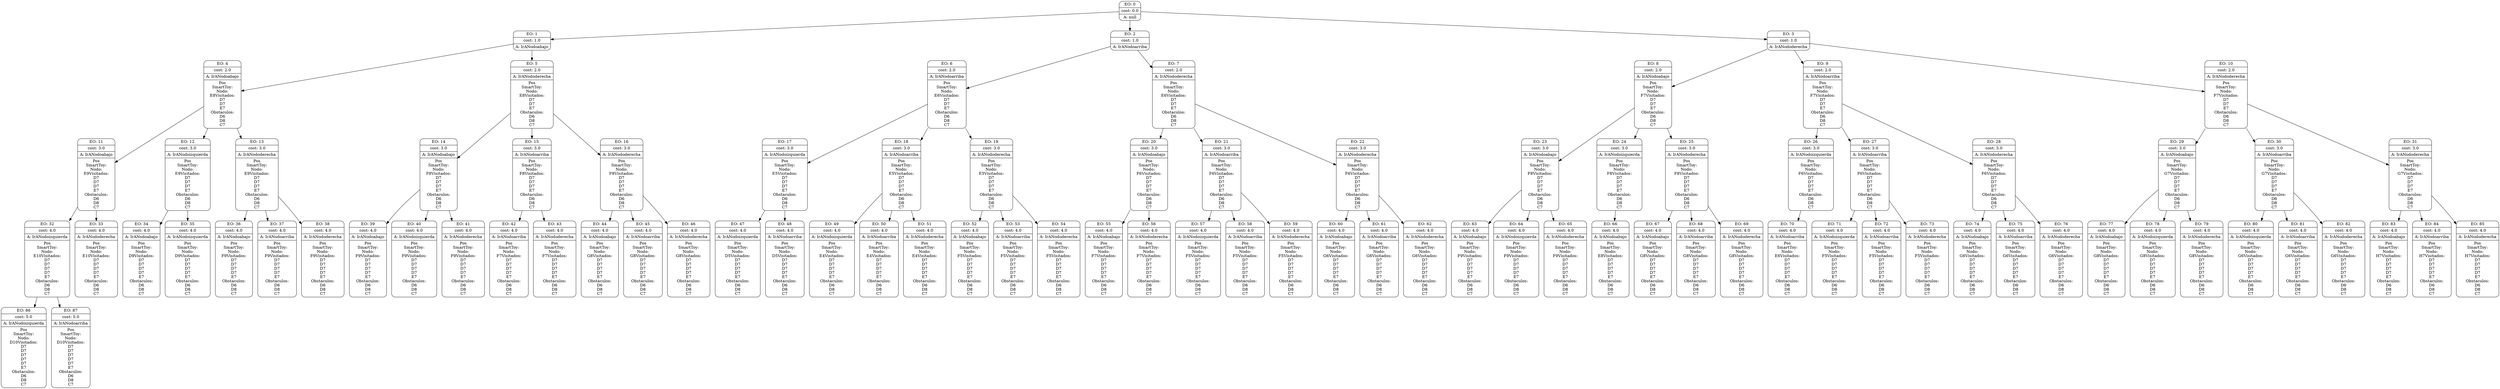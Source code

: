digraph g {
node [shape = Mrecord];
nodo0[label="{EO: 0|cost: 0.0|A: null}"]
nodo1[label="{EO: 1|cost: 1.0|A: IrANodoabajo
}"]
nodo4[label="{EO: 4|cost: 2.0|A: IrANodoabajo
|
Pos\nSmartToy:\nNodo:\nE8

Visitados:\n
D7\nD7\nE7\n
Obstaculos:\n
D6\nD8\nC7\n

}"]
nodo11[label="{EO: 11|cost: 3.0|A: IrANodoabajo
|
Pos\nSmartToy:\nNodo:\nE9

Visitados:\n
D7\nD7\nD7\nE7\n
Obstaculos:\n
D6\nD8\nC7\n

}"]
nodo32[label="{EO: 32|cost: 4.0|A: IrANodoizquierda
|
Pos\nSmartToy:\nNodo:\nE10

Visitados:\n
D7\nD7\nD7\nD7\nE7\n
Obstaculos:\n
D6\nD8\nC7\n

}"]
nodo86[label="{EO: 86|cost: 5.0|A: IrANodoizquierda
|
Pos\nSmartToy:\nNodo:\nD10

Visitados:\n
D7\nD7\nD7\nD7\nD7\nE7\n
Obstaculos:\n
D6\nD8\nC7\n

}"]

nodo32 -> nodo86;
nodo87[label="{EO: 87|cost: 5.0|A: IrANodoarriba
|
Pos\nSmartToy:\nNodo:\nD10

Visitados:\n
D7\nD7\nD7\nD7\nD7\nE7\n
Obstaculos:\n
D6\nD8\nC7\n

}"]

nodo32 -> nodo87;

nodo11 -> nodo32;
nodo33[label="{EO: 33|cost: 4.0|A: IrANododerecha
|
Pos\nSmartToy:\nNodo:\nE10

Visitados:\n
D7\nD7\nD7\nD7\nE7\n
Obstaculos:\n
D6\nD8\nC7\n

}"]

nodo11 -> nodo33;

nodo4 -> nodo11;
nodo12[label="{EO: 12|cost: 3.0|A: IrANodoizquierda
|
Pos\nSmartToy:\nNodo:\nE9

Visitados:\n
D7\nD7\nD7\nE7\n
Obstaculos:\n
D6\nD8\nC7\n

}"]
nodo34[label="{EO: 34|cost: 4.0|A: IrANodoabajo
|
Pos\nSmartToy:\nNodo:\nD9

Visitados:\n
D7\nD7\nD7\nD7\nE7\n
Obstaculos:\n
D6\nD8\nC7\n

}"]

nodo12 -> nodo34;
nodo35[label="{EO: 35|cost: 4.0|A: IrANodoizquierda
|
Pos\nSmartToy:\nNodo:\nD9

Visitados:\n
D7\nD7\nD7\nD7\nE7\n
Obstaculos:\n
D6\nD8\nC7\n

}"]

nodo12 -> nodo35;

nodo4 -> nodo12;
nodo13[label="{EO: 13|cost: 3.0|A: IrANododerecha
|
Pos\nSmartToy:\nNodo:\nE9

Visitados:\n
D7\nD7\nD7\nE7\n
Obstaculos:\n
D6\nD8\nC7\n

}"]
nodo36[label="{EO: 36|cost: 4.0|A: IrANodoabajo
|
Pos\nSmartToy:\nNodo:\nF9

Visitados:\n
D7\nD7\nD7\nD7\nE7\n
Obstaculos:\n
D6\nD8\nC7\n

}"]

nodo13 -> nodo36;
nodo37[label="{EO: 37|cost: 4.0|A: IrANodoarriba
|
Pos\nSmartToy:\nNodo:\nF9

Visitados:\n
D7\nD7\nD7\nD7\nE7\n
Obstaculos:\n
D6\nD8\nC7\n

}"]

nodo13 -> nodo37;
nodo38[label="{EO: 38|cost: 4.0|A: IrANododerecha
|
Pos\nSmartToy:\nNodo:\nF9

Visitados:\n
D7\nD7\nD7\nD7\nE7\n
Obstaculos:\n
D6\nD8\nC7\n

}"]

nodo13 -> nodo38;

nodo4 -> nodo13;

nodo1 -> nodo4;
nodo5[label="{EO: 5|cost: 2.0|A: IrANododerecha
|
Pos\nSmartToy:\nNodo:\nE8

Visitados:\n
D7\nD7\nE7\n
Obstaculos:\n
D6\nD8\nC7\n

}"]
nodo14[label="{EO: 14|cost: 3.0|A: IrANodoabajo
|
Pos\nSmartToy:\nNodo:\nF8

Visitados:\n
D7\nD7\nD7\nE7\n
Obstaculos:\n
D6\nD8\nC7\n

}"]
nodo39[label="{EO: 39|cost: 4.0|A: IrANodoabajo
|
Pos\nSmartToy:\nNodo:\nF9

Visitados:\n
D7\nD7\nD7\nD7\nE7\n
Obstaculos:\n
D6\nD8\nC7\n

}"]

nodo14 -> nodo39;
nodo40[label="{EO: 40|cost: 4.0|A: IrANodoizquierda
|
Pos\nSmartToy:\nNodo:\nF9

Visitados:\n
D7\nD7\nD7\nD7\nE7\n
Obstaculos:\n
D6\nD8\nC7\n

}"]

nodo14 -> nodo40;
nodo41[label="{EO: 41|cost: 4.0|A: IrANododerecha
|
Pos\nSmartToy:\nNodo:\nF9

Visitados:\n
D7\nD7\nD7\nD7\nE7\n
Obstaculos:\n
D6\nD8\nC7\n

}"]

nodo14 -> nodo41;

nodo5 -> nodo14;
nodo15[label="{EO: 15|cost: 3.0|A: IrANodoarriba
|
Pos\nSmartToy:\nNodo:\nF8

Visitados:\n
D7\nD7\nD7\nE7\n
Obstaculos:\n
D6\nD8\nC7\n

}"]
nodo42[label="{EO: 42|cost: 4.0|A: IrANodoarriba
|
Pos\nSmartToy:\nNodo:\nF7

Visitados:\n
D7\nD7\nD7\nD7\nE7\n
Obstaculos:\n
D6\nD8\nC7\n

}"]

nodo15 -> nodo42;
nodo43[label="{EO: 43|cost: 4.0|A: IrANododerecha
|
Pos\nSmartToy:\nNodo:\nF7

Visitados:\n
D7\nD7\nD7\nD7\nE7\n
Obstaculos:\n
D6\nD8\nC7\n

}"]

nodo15 -> nodo43;

nodo5 -> nodo15;
nodo16[label="{EO: 16|cost: 3.0|A: IrANododerecha
|
Pos\nSmartToy:\nNodo:\nF8

Visitados:\n
D7\nD7\nD7\nE7\n
Obstaculos:\n
D6\nD8\nC7\n

}"]
nodo44[label="{EO: 44|cost: 4.0|A: IrANodoabajo
|
Pos\nSmartToy:\nNodo:\nG8

Visitados:\n
D7\nD7\nD7\nD7\nE7\n
Obstaculos:\n
D6\nD8\nC7\n

}"]

nodo16 -> nodo44;
nodo45[label="{EO: 45|cost: 4.0|A: IrANodoarriba
|
Pos\nSmartToy:\nNodo:\nG8

Visitados:\n
D7\nD7\nD7\nD7\nE7\n
Obstaculos:\n
D6\nD8\nC7\n

}"]

nodo16 -> nodo45;
nodo46[label="{EO: 46|cost: 4.0|A: IrANododerecha
|
Pos\nSmartToy:\nNodo:\nG8

Visitados:\n
D7\nD7\nD7\nD7\nE7\n
Obstaculos:\n
D6\nD8\nC7\n

}"]

nodo16 -> nodo46;

nodo5 -> nodo16;

nodo1 -> nodo5;

nodo0 -> nodo1;
nodo2[label="{EO: 2|cost: 1.0|A: IrANodoarriba
}"]
nodo6[label="{EO: 6|cost: 2.0|A: IrANodoarriba
|
Pos\nSmartToy:\nNodo:\nE6

Visitados:\n
D7\nD7\nE7\n
Obstaculos:\n
D6\nD8\nC7\n

}"]
nodo17[label="{EO: 17|cost: 3.0|A: IrANodoizquierda
|
Pos\nSmartToy:\nNodo:\nE5

Visitados:\n
D7\nD7\nD7\nE7\n
Obstaculos:\n
D6\nD8\nC7\n

}"]
nodo47[label="{EO: 47|cost: 4.0|A: IrANodoizquierda
|
Pos\nSmartToy:\nNodo:\nD5

Visitados:\n
D7\nD7\nD7\nD7\nE7\n
Obstaculos:\n
D6\nD8\nC7\n

}"]

nodo17 -> nodo47;
nodo48[label="{EO: 48|cost: 4.0|A: IrANodoarriba
|
Pos\nSmartToy:\nNodo:\nD5

Visitados:\n
D7\nD7\nD7\nD7\nE7\n
Obstaculos:\n
D6\nD8\nC7\n

}"]

nodo17 -> nodo48;

nodo6 -> nodo17;
nodo18[label="{EO: 18|cost: 3.0|A: IrANodoarriba
|
Pos\nSmartToy:\nNodo:\nE5

Visitados:\n
D7\nD7\nD7\nE7\n
Obstaculos:\n
D6\nD8\nC7\n

}"]
nodo49[label="{EO: 49|cost: 4.0|A: IrANodoizquierda
|
Pos\nSmartToy:\nNodo:\nE4

Visitados:\n
D7\nD7\nD7\nD7\nE7\n
Obstaculos:\n
D6\nD8\nC7\n

}"]

nodo18 -> nodo49;
nodo50[label="{EO: 50|cost: 4.0|A: IrANodoarriba
|
Pos\nSmartToy:\nNodo:\nE4

Visitados:\n
D7\nD7\nD7\nD7\nE7\n
Obstaculos:\n
D6\nD8\nC7\n

}"]

nodo18 -> nodo50;
nodo51[label="{EO: 51|cost: 4.0|A: IrANododerecha
|
Pos\nSmartToy:\nNodo:\nE4

Visitados:\n
D7\nD7\nD7\nD7\nE7\n
Obstaculos:\n
D6\nD8\nC7\n

}"]

nodo18 -> nodo51;

nodo6 -> nodo18;
nodo19[label="{EO: 19|cost: 3.0|A: IrANododerecha
|
Pos\nSmartToy:\nNodo:\nE5

Visitados:\n
D7\nD7\nD7\nE7\n
Obstaculos:\n
D6\nD8\nC7\n

}"]
nodo52[label="{EO: 52|cost: 4.0|A: IrANodoabajo
|
Pos\nSmartToy:\nNodo:\nF5

Visitados:\n
D7\nD7\nD7\nD7\nE7\n
Obstaculos:\n
D6\nD8\nC7\n

}"]

nodo19 -> nodo52;
nodo53[label="{EO: 53|cost: 4.0|A: IrANodoarriba
|
Pos\nSmartToy:\nNodo:\nF5

Visitados:\n
D7\nD7\nD7\nD7\nE7\n
Obstaculos:\n
D6\nD8\nC7\n

}"]

nodo19 -> nodo53;
nodo54[label="{EO: 54|cost: 4.0|A: IrANododerecha
|
Pos\nSmartToy:\nNodo:\nF5

Visitados:\n
D7\nD7\nD7\nD7\nE7\n
Obstaculos:\n
D6\nD8\nC7\n

}"]

nodo19 -> nodo54;

nodo6 -> nodo19;

nodo2 -> nodo6;
nodo7[label="{EO: 7|cost: 2.0|A: IrANododerecha
|
Pos\nSmartToy:\nNodo:\nE6

Visitados:\n
D7\nD7\nE7\n
Obstaculos:\n
D6\nD8\nC7\n

}"]
nodo20[label="{EO: 20|cost: 3.0|A: IrANodoabajo
|
Pos\nSmartToy:\nNodo:\nF6

Visitados:\n
D7\nD7\nD7\nE7\n
Obstaculos:\n
D6\nD8\nC7\n

}"]
nodo55[label="{EO: 55|cost: 4.0|A: IrANodoabajo
|
Pos\nSmartToy:\nNodo:\nF7

Visitados:\n
D7\nD7\nD7\nD7\nE7\n
Obstaculos:\n
D6\nD8\nC7\n

}"]

nodo20 -> nodo55;
nodo56[label="{EO: 56|cost: 4.0|A: IrANododerecha
|
Pos\nSmartToy:\nNodo:\nF7

Visitados:\n
D7\nD7\nD7\nD7\nE7\n
Obstaculos:\n
D6\nD8\nC7\n

}"]

nodo20 -> nodo56;

nodo7 -> nodo20;
nodo21[label="{EO: 21|cost: 3.0|A: IrANodoarriba
|
Pos\nSmartToy:\nNodo:\nF6

Visitados:\n
D7\nD7\nD7\nE7\n
Obstaculos:\n
D6\nD8\nC7\n

}"]
nodo57[label="{EO: 57|cost: 4.0|A: IrANodoizquierda
|
Pos\nSmartToy:\nNodo:\nF5

Visitados:\n
D7\nD7\nD7\nD7\nE7\n
Obstaculos:\n
D6\nD8\nC7\n

}"]

nodo21 -> nodo57;
nodo58[label="{EO: 58|cost: 4.0|A: IrANodoarriba
|
Pos\nSmartToy:\nNodo:\nF5

Visitados:\n
D7\nD7\nD7\nD7\nE7\n
Obstaculos:\n
D6\nD8\nC7\n

}"]

nodo21 -> nodo58;
nodo59[label="{EO: 59|cost: 4.0|A: IrANododerecha
|
Pos\nSmartToy:\nNodo:\nF5

Visitados:\n
D7\nD7\nD7\nD7\nE7\n
Obstaculos:\n
D6\nD8\nC7\n

}"]

nodo21 -> nodo59;

nodo7 -> nodo21;
nodo22[label="{EO: 22|cost: 3.0|A: IrANododerecha
|
Pos\nSmartToy:\nNodo:\nF6

Visitados:\n
D7\nD7\nD7\nE7\n
Obstaculos:\n
D6\nD8\nC7\n

}"]
nodo60[label="{EO: 60|cost: 4.0|A: IrANodoabajo
|
Pos\nSmartToy:\nNodo:\nG6

Visitados:\n
D7\nD7\nD7\nD7\nE7\n
Obstaculos:\n
D6\nD8\nC7\n

}"]

nodo22 -> nodo60;
nodo61[label="{EO: 61|cost: 4.0|A: IrANodoarriba
|
Pos\nSmartToy:\nNodo:\nG6

Visitados:\n
D7\nD7\nD7\nD7\nE7\n
Obstaculos:\n
D6\nD8\nC7\n

}"]

nodo22 -> nodo61;
nodo62[label="{EO: 62|cost: 4.0|A: IrANododerecha
|
Pos\nSmartToy:\nNodo:\nG6

Visitados:\n
D7\nD7\nD7\nD7\nE7\n
Obstaculos:\n
D6\nD8\nC7\n

}"]

nodo22 -> nodo62;

nodo7 -> nodo22;

nodo2 -> nodo7;

nodo0 -> nodo2;
nodo3[label="{EO: 3|cost: 1.0|A: IrANododerecha
}"]
nodo8[label="{EO: 8|cost: 2.0|A: IrANodoabajo
|
Pos\nSmartToy:\nNodo:\nF7

Visitados:\n
D7\nD7\nE7\n
Obstaculos:\n
D6\nD8\nC7\n

}"]
nodo23[label="{EO: 23|cost: 3.0|A: IrANodoabajo
|
Pos\nSmartToy:\nNodo:\nF8

Visitados:\n
D7\nD7\nD7\nE7\n
Obstaculos:\n
D6\nD8\nC7\n

}"]
nodo63[label="{EO: 63|cost: 4.0|A: IrANodoabajo
|
Pos\nSmartToy:\nNodo:\nF9

Visitados:\n
D7\nD7\nD7\nD7\nE7\n
Obstaculos:\n
D6\nD8\nC7\n

}"]

nodo23 -> nodo63;
nodo64[label="{EO: 64|cost: 4.0|A: IrANodoizquierda
|
Pos\nSmartToy:\nNodo:\nF9

Visitados:\n
D7\nD7\nD7\nD7\nE7\n
Obstaculos:\n
D6\nD8\nC7\n

}"]

nodo23 -> nodo64;
nodo65[label="{EO: 65|cost: 4.0|A: IrANododerecha
|
Pos\nSmartToy:\nNodo:\nF9

Visitados:\n
D7\nD7\nD7\nD7\nE7\n
Obstaculos:\n
D6\nD8\nC7\n

}"]

nodo23 -> nodo65;

nodo8 -> nodo23;
nodo24[label="{EO: 24|cost: 3.0|A: IrANodoizquierda
|
Pos\nSmartToy:\nNodo:\nF8

Visitados:\n
D7\nD7\nD7\nE7\n
Obstaculos:\n
D6\nD8\nC7\n

}"]
nodo66[label="{EO: 66|cost: 4.0|A: IrANodoabajo
|
Pos\nSmartToy:\nNodo:\nE8

Visitados:\n
D7\nD7\nD7\nD7\nE7\n
Obstaculos:\n
D6\nD8\nC7\n

}"]

nodo24 -> nodo66;

nodo8 -> nodo24;
nodo25[label="{EO: 25|cost: 3.0|A: IrANododerecha
|
Pos\nSmartToy:\nNodo:\nF8

Visitados:\n
D7\nD7\nD7\nE7\n
Obstaculos:\n
D6\nD8\nC7\n

}"]
nodo67[label="{EO: 67|cost: 4.0|A: IrANodoabajo
|
Pos\nSmartToy:\nNodo:\nG8

Visitados:\n
D7\nD7\nD7\nD7\nE7\n
Obstaculos:\n
D6\nD8\nC7\n

}"]

nodo25 -> nodo67;
nodo68[label="{EO: 68|cost: 4.0|A: IrANodoarriba
|
Pos\nSmartToy:\nNodo:\nG8

Visitados:\n
D7\nD7\nD7\nD7\nE7\n
Obstaculos:\n
D6\nD8\nC7\n

}"]

nodo25 -> nodo68;
nodo69[label="{EO: 69|cost: 4.0|A: IrANododerecha
|
Pos\nSmartToy:\nNodo:\nG8

Visitados:\n
D7\nD7\nD7\nD7\nE7\n
Obstaculos:\n
D6\nD8\nC7\n

}"]

nodo25 -> nodo69;

nodo8 -> nodo25;

nodo3 -> nodo8;
nodo9[label="{EO: 9|cost: 2.0|A: IrANodoarriba
|
Pos\nSmartToy:\nNodo:\nF7

Visitados:\n
D7\nD7\nE7\n
Obstaculos:\n
D6\nD8\nC7\n

}"]
nodo26[label="{EO: 26|cost: 3.0|A: IrANodoizquierda
|
Pos\nSmartToy:\nNodo:\nF6

Visitados:\n
D7\nD7\nD7\nE7\n
Obstaculos:\n
D6\nD8\nC7\n

}"]
nodo70[label="{EO: 70|cost: 4.0|A: IrANodoarriba
|
Pos\nSmartToy:\nNodo:\nE6

Visitados:\n
D7\nD7\nD7\nD7\nE7\n
Obstaculos:\n
D6\nD8\nC7\n

}"]

nodo26 -> nodo70;

nodo9 -> nodo26;
nodo27[label="{EO: 27|cost: 3.0|A: IrANodoarriba
|
Pos\nSmartToy:\nNodo:\nF6

Visitados:\n
D7\nD7\nD7\nE7\n
Obstaculos:\n
D6\nD8\nC7\n

}"]
nodo71[label="{EO: 71|cost: 4.0|A: IrANodoizquierda
|
Pos\nSmartToy:\nNodo:\nF5

Visitados:\n
D7\nD7\nD7\nD7\nE7\n
Obstaculos:\n
D6\nD8\nC7\n

}"]

nodo27 -> nodo71;
nodo72[label="{EO: 72|cost: 4.0|A: IrANodoarriba
|
Pos\nSmartToy:\nNodo:\nF5

Visitados:\n
D7\nD7\nD7\nD7\nE7\n
Obstaculos:\n
D6\nD8\nC7\n

}"]

nodo27 -> nodo72;
nodo73[label="{EO: 73|cost: 4.0|A: IrANododerecha
|
Pos\nSmartToy:\nNodo:\nF5

Visitados:\n
D7\nD7\nD7\nD7\nE7\n
Obstaculos:\n
D6\nD8\nC7\n

}"]

nodo27 -> nodo73;

nodo9 -> nodo27;
nodo28[label="{EO: 28|cost: 3.0|A: IrANododerecha
|
Pos\nSmartToy:\nNodo:\nF6

Visitados:\n
D7\nD7\nD7\nE7\n
Obstaculos:\n
D6\nD8\nC7\n

}"]
nodo74[label="{EO: 74|cost: 4.0|A: IrANodoabajo
|
Pos\nSmartToy:\nNodo:\nG6

Visitados:\n
D7\nD7\nD7\nD7\nE7\n
Obstaculos:\n
D6\nD8\nC7\n

}"]

nodo28 -> nodo74;
nodo75[label="{EO: 75|cost: 4.0|A: IrANodoarriba
|
Pos\nSmartToy:\nNodo:\nG6

Visitados:\n
D7\nD7\nD7\nD7\nE7\n
Obstaculos:\n
D6\nD8\nC7\n

}"]

nodo28 -> nodo75;
nodo76[label="{EO: 76|cost: 4.0|A: IrANododerecha
|
Pos\nSmartToy:\nNodo:\nG6

Visitados:\n
D7\nD7\nD7\nD7\nE7\n
Obstaculos:\n
D6\nD8\nC7\n

}"]

nodo28 -> nodo76;

nodo9 -> nodo28;

nodo3 -> nodo9;
nodo10[label="{EO: 10|cost: 2.0|A: IrANododerecha
|
Pos\nSmartToy:\nNodo:\nF7

Visitados:\n
D7\nD7\nE7\n
Obstaculos:\n
D6\nD8\nC7\n

}"]
nodo29[label="{EO: 29|cost: 3.0|A: IrANodoabajo
|
Pos\nSmartToy:\nNodo:\nG7

Visitados:\n
D7\nD7\nD7\nE7\n
Obstaculos:\n
D6\nD8\nC7\n

}"]
nodo77[label="{EO: 77|cost: 4.0|A: IrANodoabajo
|
Pos\nSmartToy:\nNodo:\nG8

Visitados:\n
D7\nD7\nD7\nD7\nE7\n
Obstaculos:\n
D6\nD8\nC7\n

}"]

nodo29 -> nodo77;
nodo78[label="{EO: 78|cost: 4.0|A: IrANodoizquierda
|
Pos\nSmartToy:\nNodo:\nG8

Visitados:\n
D7\nD7\nD7\nD7\nE7\n
Obstaculos:\n
D6\nD8\nC7\n

}"]

nodo29 -> nodo78;
nodo79[label="{EO: 79|cost: 4.0|A: IrANododerecha
|
Pos\nSmartToy:\nNodo:\nG8

Visitados:\n
D7\nD7\nD7\nD7\nE7\n
Obstaculos:\n
D6\nD8\nC7\n

}"]

nodo29 -> nodo79;

nodo10 -> nodo29;
nodo30[label="{EO: 30|cost: 3.0|A: IrANodoarriba
|
Pos\nSmartToy:\nNodo:\nG7

Visitados:\n
D7\nD7\nD7\nE7\n
Obstaculos:\n
D6\nD8\nC7\n

}"]
nodo80[label="{EO: 80|cost: 4.0|A: IrANodoizquierda
|
Pos\nSmartToy:\nNodo:\nG6

Visitados:\n
D7\nD7\nD7\nD7\nE7\n
Obstaculos:\n
D6\nD8\nC7\n

}"]

nodo30 -> nodo80;
nodo81[label="{EO: 81|cost: 4.0|A: IrANodoarriba
|
Pos\nSmartToy:\nNodo:\nG6

Visitados:\n
D7\nD7\nD7\nD7\nE7\n
Obstaculos:\n
D6\nD8\nC7\n

}"]

nodo30 -> nodo81;
nodo82[label="{EO: 82|cost: 4.0|A: IrANododerecha
|
Pos\nSmartToy:\nNodo:\nG6

Visitados:\n
D7\nD7\nD7\nD7\nE7\n
Obstaculos:\n
D6\nD8\nC7\n

}"]

nodo30 -> nodo82;

nodo10 -> nodo30;
nodo31[label="{EO: 31|cost: 3.0|A: IrANododerecha
|
Pos\nSmartToy:\nNodo:\nG7

Visitados:\n
D7\nD7\nD7\nE7\n
Obstaculos:\n
D6\nD8\nC7\n

}"]
nodo83[label="{EO: 83|cost: 4.0|A: IrANodoabajo
|
Pos\nSmartToy:\nNodo:\nH7

Visitados:\n
D7\nD7\nD7\nD7\nE7\n
Obstaculos:\n
D6\nD8\nC7\n

}"]

nodo31 -> nodo83;
nodo84[label="{EO: 84|cost: 4.0|A: IrANodoarriba
|
Pos\nSmartToy:\nNodo:\nH7

Visitados:\n
D7\nD7\nD7\nD7\nE7\n
Obstaculos:\n
D6\nD8\nC7\n

}"]

nodo31 -> nodo84;
nodo85[label="{EO: 85|cost: 4.0|A: IrANododerecha
|
Pos\nSmartToy:\nNodo:\nH7

Visitados:\n
D7\nD7\nD7\nD7\nE7\n
Obstaculos:\n
D6\nD8\nC7\n

}"]

nodo31 -> nodo85;

nodo10 -> nodo31;

nodo3 -> nodo10;

nodo0 -> nodo3;


}